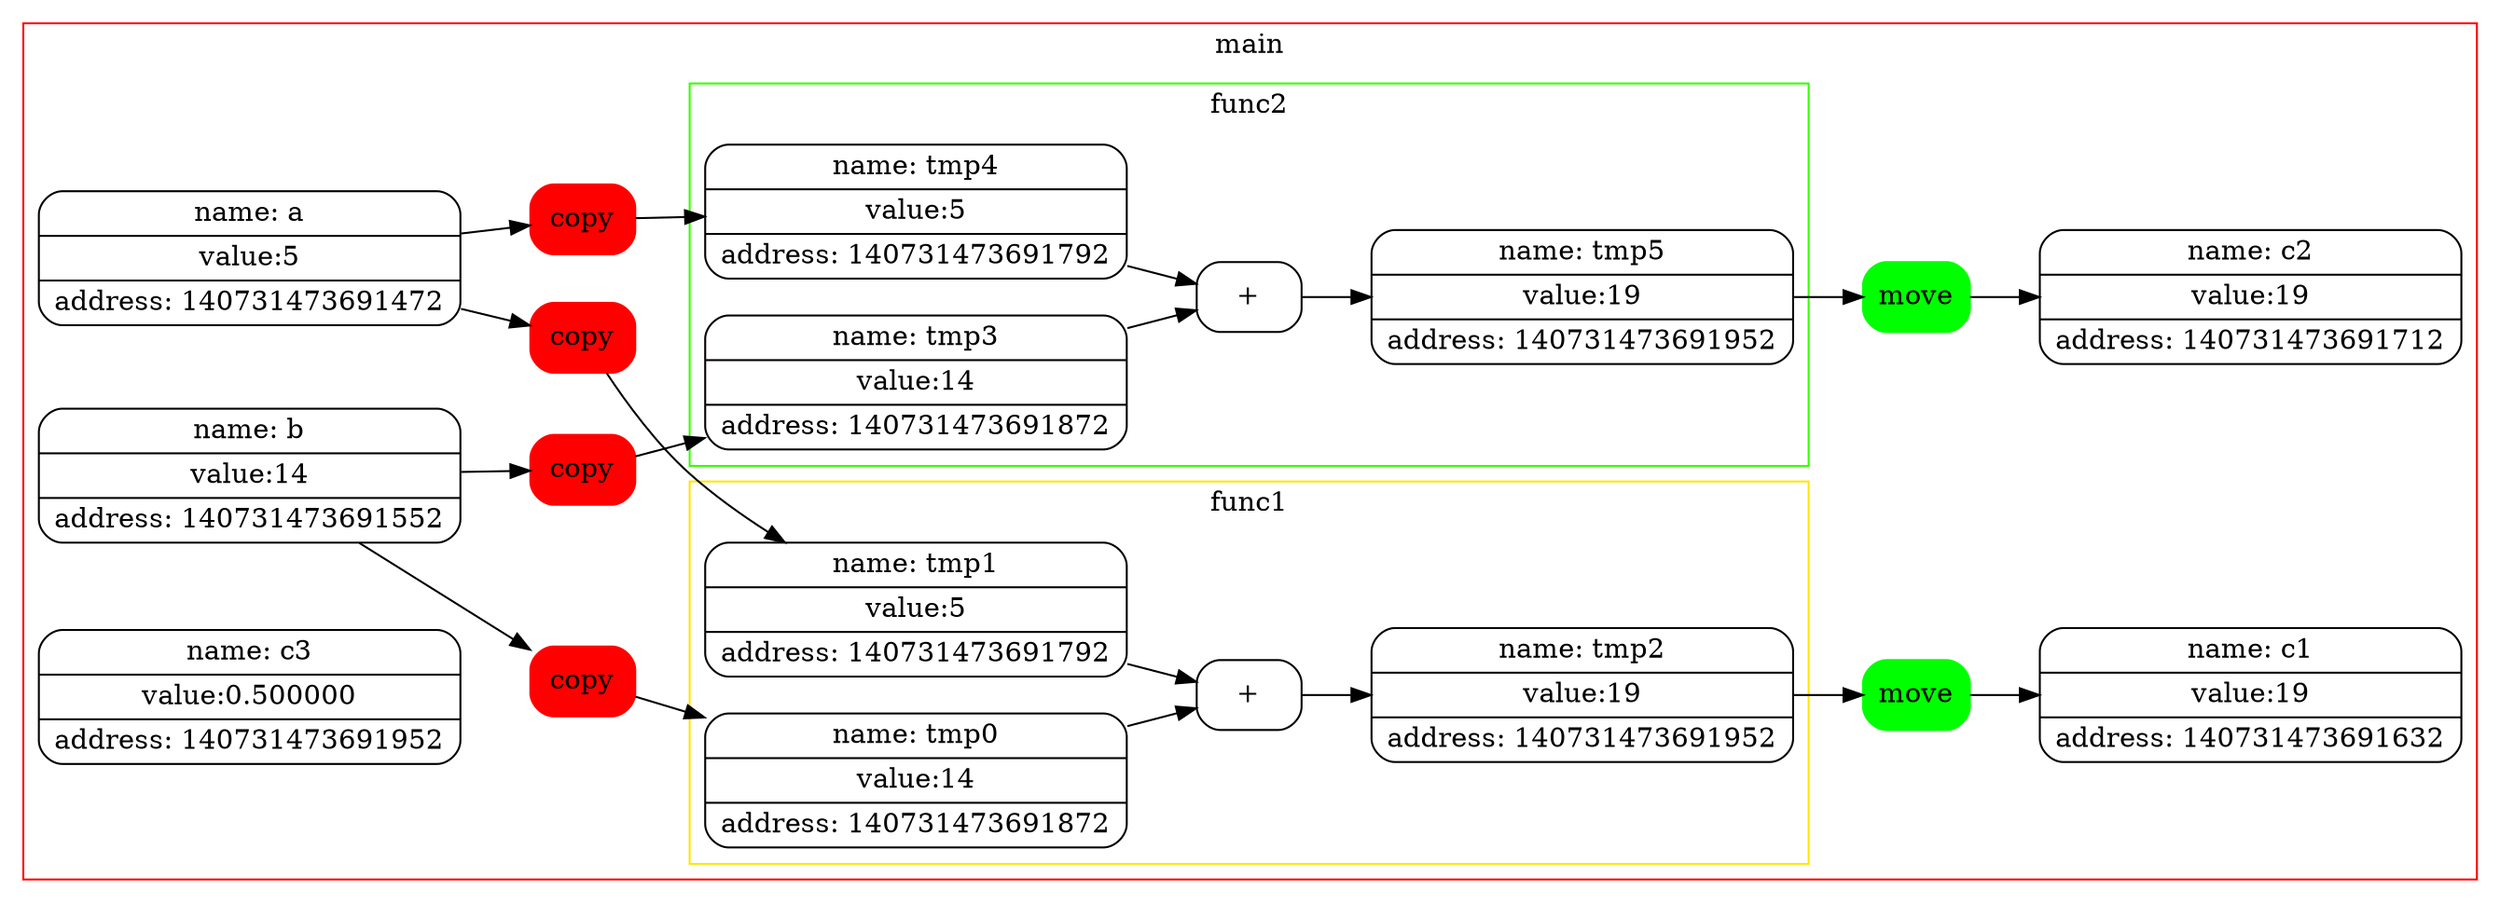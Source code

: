 digraph G{
rankdir=LR;
node[shape=Mrecord];

subgraph "cluster_0" {
label = main;
color = "0.0,1,1";
1[label=" name: a | value:5 | address: 140731473691472 " ];
2[label=" name: b | value:14 | address: 140731473691552 " ];
3[label="copy" color = "red" style = "filled"];
2->3;
4[label=" name: tmp0 | value:14 | address: 140731473691872 " ];
3->4;
5[label="copy" color = "red" style = "filled"];
1->5;
6[label=" name: tmp1 | value:5 | address: 140731473691792 " ];
5->6;
subgraph "cluster_1" {
label = func1;
color = "0.15,1,1";
7[label="+" color = "black" style = ""];
6->7;
4->7;
8[label=" name: tmp2 | value:19 | address: 140731473691952 " ];
7->8;
}
9[label="move" color = "green" style = "filled"];
8->9;
10[label=" name: c1 | value:19 | address: 140731473691632 " ];
9->10;
11[label="copy" color = "red" style = "filled"];
2->11;
12[label=" name: tmp3 | value:14 | address: 140731473691872 " ];
11->12;
13[label="copy" color = "red" style = "filled"];
1->13;
14[label=" name: tmp4 | value:5 | address: 140731473691792 " ];
13->14;
subgraph "cluster_2" {
label = func2;
color = "0.30,1,1";
15[label="+" color = "black" style = ""];
14->15;
12->15;
16[label=" name: tmp5 | value:19 | address: 140731473691952 " ];
15->16;
}
17[label="move" color = "green" style = "filled"];
16->17;
18[label=" name: c2 | value:19 | address: 140731473691712 " ];
17->18;
19[label=" name: c3 | value:0.500000 | address: 140731473691952 " ];
}
}